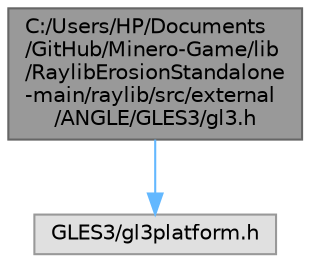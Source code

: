 digraph "C:/Users/HP/Documents/GitHub/Minero-Game/lib/RaylibErosionStandalone-main/raylib/src/external/ANGLE/GLES3/gl3.h"
{
 // LATEX_PDF_SIZE
  bgcolor="transparent";
  edge [fontname=Helvetica,fontsize=10,labelfontname=Helvetica,labelfontsize=10];
  node [fontname=Helvetica,fontsize=10,shape=box,height=0.2,width=0.4];
  Node1 [id="Node000001",label="C:/Users/HP/Documents\l/GitHub/Minero-Game/lib\l/RaylibErosionStandalone\l-main/raylib/src/external\l/ANGLE/GLES3/gl3.h",height=0.2,width=0.4,color="gray40", fillcolor="grey60", style="filled", fontcolor="black",tooltip=" "];
  Node1 -> Node2 [id="edge1_Node000001_Node000002",color="steelblue1",style="solid",tooltip=" "];
  Node2 [id="Node000002",label="GLES3/gl3platform.h",height=0.2,width=0.4,color="grey60", fillcolor="#E0E0E0", style="filled",tooltip=" "];
}
